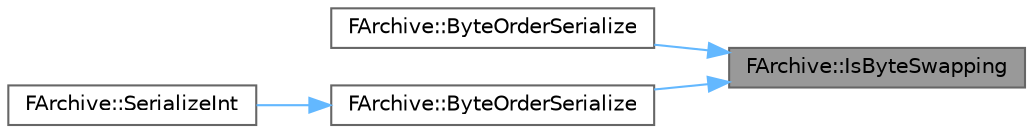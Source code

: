 digraph "FArchive::IsByteSwapping"
{
 // INTERACTIVE_SVG=YES
 // LATEX_PDF_SIZE
  bgcolor="transparent";
  edge [fontname=Helvetica,fontsize=10,labelfontname=Helvetica,labelfontsize=10];
  node [fontname=Helvetica,fontsize=10,shape=box,height=0.2,width=0.4];
  rankdir="RL";
  Node1 [id="Node000001",label="FArchive::IsByteSwapping",height=0.2,width=0.4,color="gray40", fillcolor="grey60", style="filled", fontcolor="black",tooltip="Returns true if data larger than 1 byte should be swapped to deal with endian mismatches."];
  Node1 -> Node2 [id="edge1_Node000001_Node000002",dir="back",color="steelblue1",style="solid",tooltip=" "];
  Node2 [id="Node000002",label="FArchive::ByteOrderSerialize",height=0.2,width=0.4,color="grey40", fillcolor="white", style="filled",URL="$d0/df8/classFArchive.html#a5cb42dd94b8561c2b61f47538f6293eb",tooltip=" "];
  Node1 -> Node3 [id="edge2_Node000001_Node000003",dir="back",color="steelblue1",style="solid",tooltip=" "];
  Node3 [id="Node000003",label="FArchive::ByteOrderSerialize",height=0.2,width=0.4,color="grey40", fillcolor="white", style="filled",URL="$d0/df8/classFArchive.html#a69efa51a88210ef9037fc6d11ddf1acc",tooltip="Serialize data of Length bytes, taking into account byte swapping if needed."];
  Node3 -> Node4 [id="edge3_Node000003_Node000004",dir="back",color="steelblue1",style="solid",tooltip=" "];
  Node4 [id="Node000004",label="FArchive::SerializeInt",height=0.2,width=0.4,color="grey40", fillcolor="white", style="filled",URL="$d0/df8/classFArchive.html#a0858e2ad28f749a8a7425f39877bd882",tooltip=" "];
}
